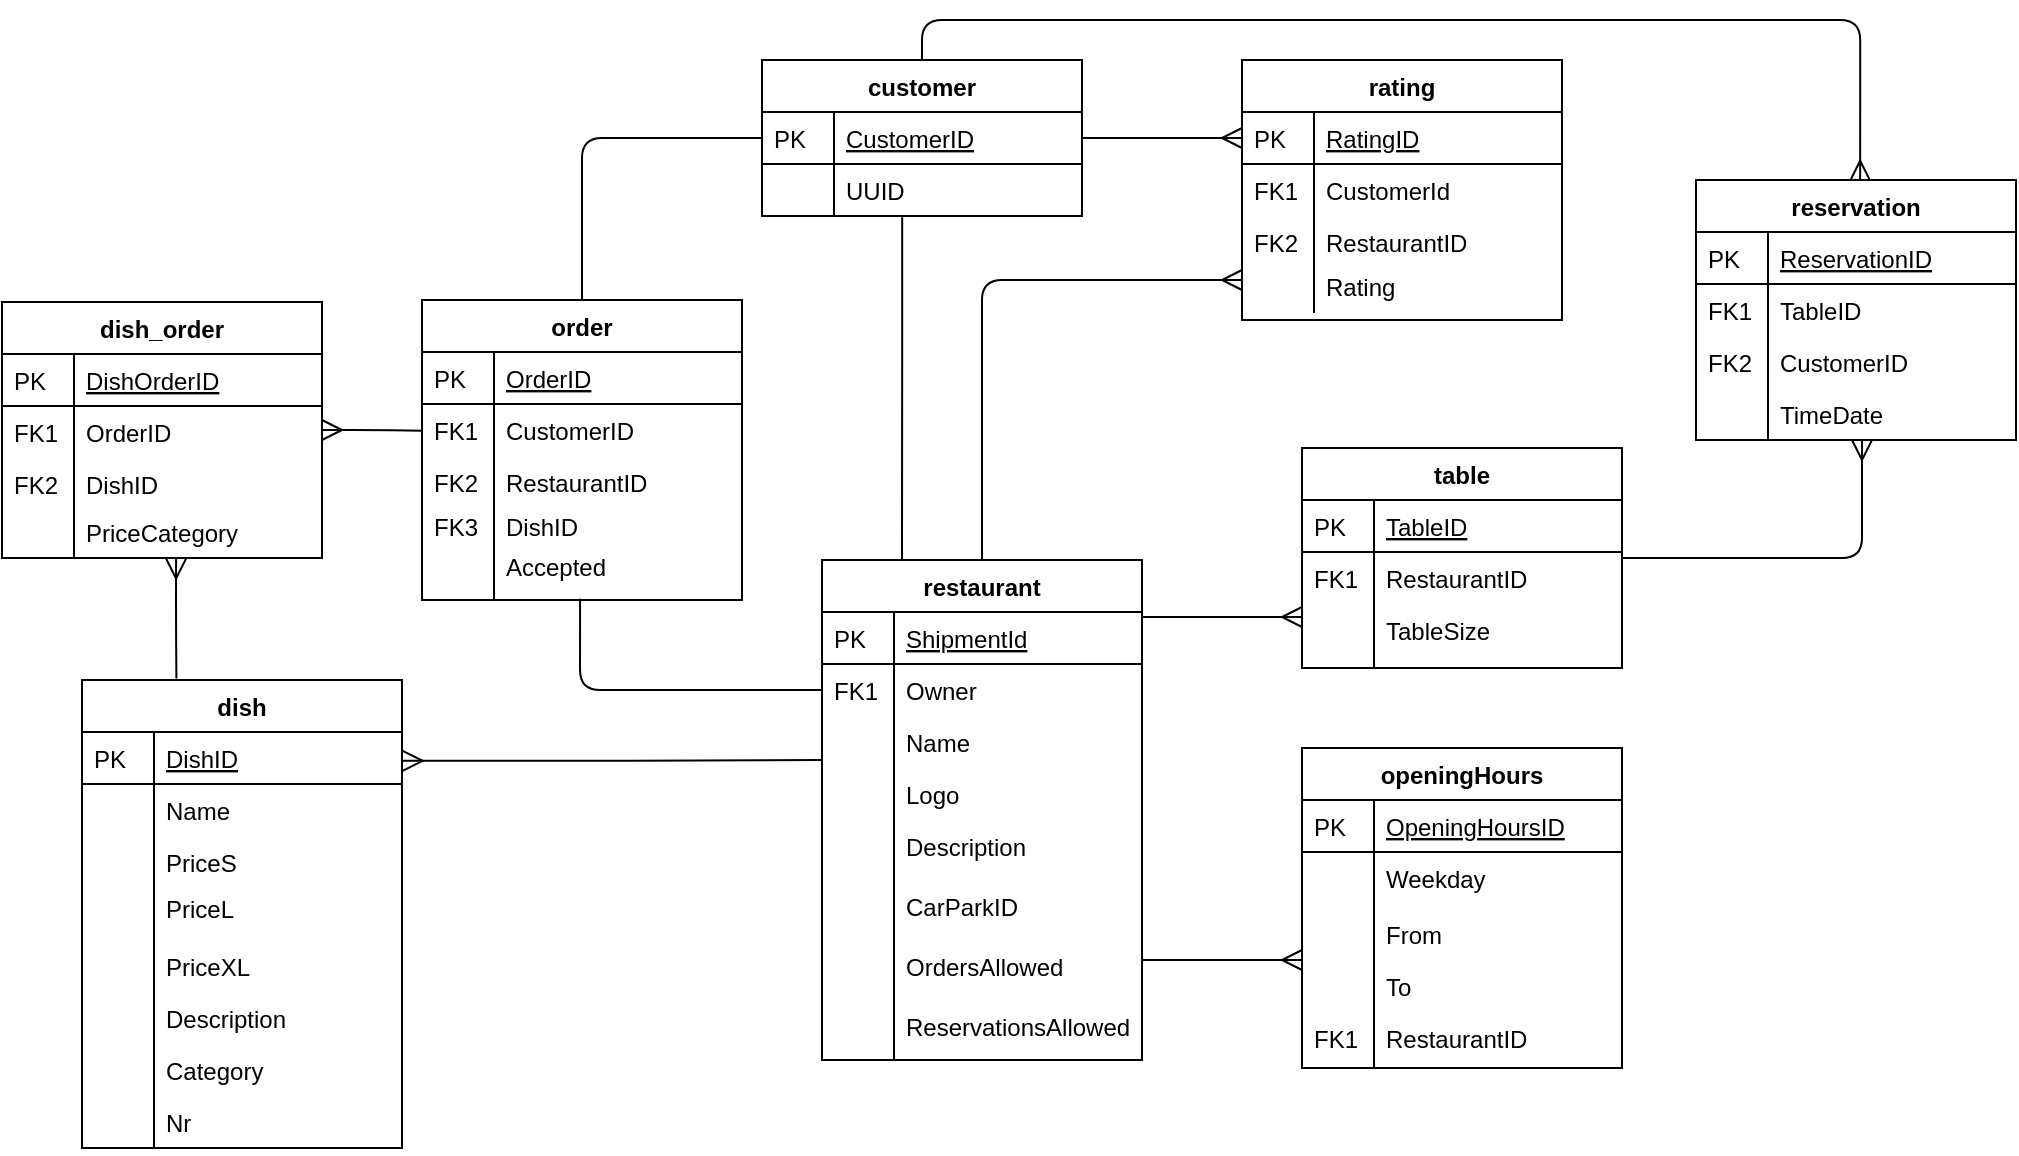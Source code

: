 <mxfile version="13.0.9" type="device"><diagram id="C5RBs43oDa-KdzZeNtuy" name="Page-1"><mxGraphModel dx="2249" dy="1972" grid="1" gridSize="10" guides="1" tooltips="1" connect="1" arrows="1" fold="1" page="1" pageScale="1" pageWidth="827" pageHeight="1169" math="0" shadow="0"><root><mxCell id="WIyWlLk6GJQsqaUBKTNV-0"/><mxCell id="WIyWlLk6GJQsqaUBKTNV-1" parent="WIyWlLk6GJQsqaUBKTNV-0"/><mxCell id="zkfFHV4jXpPFQw0GAbJ--63" value="" style="edgeStyle=orthogonalEdgeStyle;endArrow=ERmany;startArrow=none;shadow=0;strokeWidth=1;endSize=8;startSize=8;startFill=0;endFill=0;" parent="WIyWlLk6GJQsqaUBKTNV-1" source="zkfFHV4jXpPFQw0GAbJ--52" target="zkfFHV4jXpPFQw0GAbJ--57" edge="1"><mxGeometry width="100" height="100" relative="1" as="geometry"><mxPoint x="510" y="290" as="sourcePoint"/><mxPoint x="610" y="190" as="targetPoint"/></mxGeometry></mxCell><mxCell id="zkfFHV4jXpPFQw0GAbJ--71" value="" style="edgeStyle=orthogonalEdgeStyle;endArrow=none;startArrow=ERmany;shadow=0;strokeWidth=1;endSize=8;startSize=8;startFill=0;endFill=0;" parent="WIyWlLk6GJQsqaUBKTNV-1" source="zkfFHV4jXpPFQw0GAbJ--56" target="zkfFHV4jXpPFQw0GAbJ--64" edge="1"><mxGeometry width="100" height="100" relative="1" as="geometry"><mxPoint x="610" y="82" as="sourcePoint"/><mxPoint x="530" y="69" as="targetPoint"/><Array as="points"><mxPoint x="470" y="130"/></Array></mxGeometry></mxCell><mxCell id="rtv5vig9DJVO6SJ9WDM--0" value="Rating" style="shape=partialRectangle;top=0;left=0;right=0;bottom=0;align=left;verticalAlign=top;fillColor=none;spacingLeft=40;spacingRight=4;overflow=hidden;rotatable=0;points=[[0,0.5],[1,0.5]];portConstraint=eastwest;dropTarget=0;rounded=0;shadow=0;strokeWidth=1;" vertex="1" parent="WIyWlLk6GJQsqaUBKTNV-1"><mxGeometry x="600" y="120" width="160" height="26" as="geometry"/></mxCell><mxCell id="rtv5vig9DJVO6SJ9WDM--1" value="" style="shape=partialRectangle;top=0;left=0;bottom=0;fillColor=none;align=left;verticalAlign=top;spacingLeft=4;spacingRight=4;overflow=hidden;rotatable=0;points=[];portConstraint=eastwest;part=1;" vertex="1" connectable="0" parent="rtv5vig9DJVO6SJ9WDM--0"><mxGeometry width="36" height="26" as="geometry"/></mxCell><mxCell id="rtv5vig9DJVO6SJ9WDM--4" value="" style="edgeStyle=orthogonalEdgeStyle;endArrow=none;startArrow=none;shadow=0;strokeWidth=1;endSize=8;startSize=8;startFill=0;endFill=0;entryX=0.25;entryY=0;entryDx=0;entryDy=0;exitX=0.438;exitY=1.022;exitDx=0;exitDy=0;exitPerimeter=0;" edge="1" parent="WIyWlLk6GJQsqaUBKTNV-1" source="zkfFHV4jXpPFQw0GAbJ--54" target="zkfFHV4jXpPFQw0GAbJ--64"><mxGeometry width="100" height="100" relative="1" as="geometry"><mxPoint x="440" y="100" as="sourcePoint"/><mxPoint x="530" y="200" as="targetPoint"/><Array as="points"><mxPoint x="430" y="150"/></Array></mxGeometry></mxCell><mxCell id="rtv5vig9DJVO6SJ9WDM--12" value="From" style="shape=partialRectangle;top=0;left=0;right=0;bottom=1;align=left;verticalAlign=top;fillColor=none;spacingLeft=40;spacingRight=4;overflow=hidden;rotatable=0;points=[[0,0.5],[1,0.5]];portConstraint=eastwest;dropTarget=0;rounded=0;shadow=0;strokeWidth=1;fontStyle=0;strokeColor=none;" vertex="1" parent="WIyWlLk6GJQsqaUBKTNV-1"><mxGeometry x="630" y="444" width="160" height="26" as="geometry"/></mxCell><mxCell id="rtv5vig9DJVO6SJ9WDM--13" value="" style="shape=partialRectangle;top=0;left=0;bottom=0;fillColor=none;align=left;verticalAlign=top;spacingLeft=4;spacingRight=4;overflow=hidden;rotatable=0;points=[];portConstraint=eastwest;part=1;" vertex="1" connectable="0" parent="rtv5vig9DJVO6SJ9WDM--12"><mxGeometry width="36" height="26" as="geometry"/></mxCell><mxCell id="rtv5vig9DJVO6SJ9WDM--14" value="To" style="shape=partialRectangle;top=0;left=0;right=0;bottom=1;align=left;verticalAlign=top;fillColor=none;spacingLeft=40;spacingRight=4;overflow=hidden;rotatable=0;points=[[0,0.5],[1,0.5]];portConstraint=eastwest;dropTarget=0;rounded=0;shadow=0;strokeWidth=1;fontStyle=0;strokeColor=none;" vertex="1" parent="WIyWlLk6GJQsqaUBKTNV-1"><mxGeometry x="630" y="470" width="160" height="26" as="geometry"/></mxCell><mxCell id="rtv5vig9DJVO6SJ9WDM--15" value="" style="shape=partialRectangle;top=0;left=0;bottom=0;fillColor=none;align=left;verticalAlign=top;spacingLeft=4;spacingRight=4;overflow=hidden;rotatable=0;points=[];portConstraint=eastwest;part=1;" vertex="1" connectable="0" parent="rtv5vig9DJVO6SJ9WDM--14"><mxGeometry width="36" height="26" as="geometry"/></mxCell><mxCell id="rtv5vig9DJVO6SJ9WDM--16" value="" style="edgeStyle=orthogonalEdgeStyle;endArrow=none;startArrow=ERmany;shadow=0;strokeWidth=1;endSize=8;startSize=8;startFill=0;endFill=0;" edge="1" parent="WIyWlLk6GJQsqaUBKTNV-1"><mxGeometry width="100" height="100" relative="1" as="geometry"><mxPoint x="630" y="470" as="sourcePoint"/><mxPoint x="550" y="470" as="targetPoint"/><Array as="points"><mxPoint x="560" y="470"/><mxPoint x="560" y="470"/></Array></mxGeometry></mxCell><mxCell id="zkfFHV4jXpPFQw0GAbJ--51" value="customer" style="swimlane;fontStyle=1;childLayout=stackLayout;horizontal=1;startSize=26;horizontalStack=0;resizeParent=1;resizeLast=0;collapsible=1;marginBottom=0;rounded=0;shadow=0;strokeWidth=1;" parent="WIyWlLk6GJQsqaUBKTNV-1" vertex="1"><mxGeometry x="360" y="20" width="160" height="78" as="geometry"><mxRectangle x="20" y="80" width="160" height="26" as="alternateBounds"/></mxGeometry></mxCell><mxCell id="zkfFHV4jXpPFQw0GAbJ--52" value="CustomerID" style="shape=partialRectangle;top=0;left=0;right=0;bottom=1;align=left;verticalAlign=top;fillColor=none;spacingLeft=40;spacingRight=4;overflow=hidden;rotatable=0;points=[[0,0.5],[1,0.5]];portConstraint=eastwest;dropTarget=0;rounded=0;shadow=0;strokeWidth=1;fontStyle=4" parent="zkfFHV4jXpPFQw0GAbJ--51" vertex="1"><mxGeometry y="26" width="160" height="26" as="geometry"/></mxCell><mxCell id="zkfFHV4jXpPFQw0GAbJ--53" value="PK" style="shape=partialRectangle;top=0;left=0;bottom=0;fillColor=none;align=left;verticalAlign=top;spacingLeft=4;spacingRight=4;overflow=hidden;rotatable=0;points=[];portConstraint=eastwest;part=1;" parent="zkfFHV4jXpPFQw0GAbJ--52" vertex="1" connectable="0"><mxGeometry width="36" height="26" as="geometry"/></mxCell><mxCell id="zkfFHV4jXpPFQw0GAbJ--54" value="UUID" style="shape=partialRectangle;top=0;left=0;right=0;bottom=0;align=left;verticalAlign=top;fillColor=none;spacingLeft=40;spacingRight=4;overflow=hidden;rotatable=0;points=[[0,0.5],[1,0.5]];portConstraint=eastwest;dropTarget=0;rounded=0;shadow=0;strokeWidth=1;" parent="zkfFHV4jXpPFQw0GAbJ--51" vertex="1"><mxGeometry y="52" width="160" height="26" as="geometry"/></mxCell><mxCell id="zkfFHV4jXpPFQw0GAbJ--55" value="" style="shape=partialRectangle;top=0;left=0;bottom=0;fillColor=none;align=left;verticalAlign=top;spacingLeft=4;spacingRight=4;overflow=hidden;rotatable=0;points=[];portConstraint=eastwest;part=1;" parent="zkfFHV4jXpPFQw0GAbJ--54" vertex="1" connectable="0"><mxGeometry width="36" height="26" as="geometry"/></mxCell><mxCell id="zkfFHV4jXpPFQw0GAbJ--56" value="rating" style="swimlane;fontStyle=1;childLayout=stackLayout;horizontal=1;startSize=26;horizontalStack=0;resizeParent=1;resizeLast=0;collapsible=1;marginBottom=0;rounded=0;shadow=0;strokeWidth=1;" parent="WIyWlLk6GJQsqaUBKTNV-1" vertex="1"><mxGeometry x="600" y="20" width="160" height="130" as="geometry"><mxRectangle x="260" y="80" width="160" height="26" as="alternateBounds"/></mxGeometry></mxCell><mxCell id="zkfFHV4jXpPFQw0GAbJ--57" value="RatingID" style="shape=partialRectangle;top=0;left=0;right=0;bottom=1;align=left;verticalAlign=top;fillColor=none;spacingLeft=40;spacingRight=4;overflow=hidden;rotatable=0;points=[[0,0.5],[1,0.5]];portConstraint=eastwest;dropTarget=0;rounded=0;shadow=0;strokeWidth=1;fontStyle=4" parent="zkfFHV4jXpPFQw0GAbJ--56" vertex="1"><mxGeometry y="26" width="160" height="26" as="geometry"/></mxCell><mxCell id="zkfFHV4jXpPFQw0GAbJ--58" value="PK" style="shape=partialRectangle;top=0;left=0;bottom=0;fillColor=none;align=left;verticalAlign=top;spacingLeft=4;spacingRight=4;overflow=hidden;rotatable=0;points=[];portConstraint=eastwest;part=1;" parent="zkfFHV4jXpPFQw0GAbJ--57" vertex="1" connectable="0"><mxGeometry width="36" height="26" as="geometry"/></mxCell><mxCell id="zkfFHV4jXpPFQw0GAbJ--59" value="CustomerId" style="shape=partialRectangle;top=0;left=0;right=0;bottom=0;align=left;verticalAlign=top;fillColor=none;spacingLeft=40;spacingRight=4;overflow=hidden;rotatable=0;points=[[0,0.5],[1,0.5]];portConstraint=eastwest;dropTarget=0;rounded=0;shadow=0;strokeWidth=1;" parent="zkfFHV4jXpPFQw0GAbJ--56" vertex="1"><mxGeometry y="52" width="160" height="26" as="geometry"/></mxCell><mxCell id="zkfFHV4jXpPFQw0GAbJ--60" value="FK1" style="shape=partialRectangle;top=0;left=0;bottom=0;fillColor=none;align=left;verticalAlign=top;spacingLeft=4;spacingRight=4;overflow=hidden;rotatable=0;points=[];portConstraint=eastwest;part=1;" parent="zkfFHV4jXpPFQw0GAbJ--59" vertex="1" connectable="0"><mxGeometry width="36" height="26" as="geometry"/></mxCell><mxCell id="zkfFHV4jXpPFQw0GAbJ--61" value="RestaurantID" style="shape=partialRectangle;top=0;left=0;right=0;bottom=0;align=left;verticalAlign=top;fillColor=none;spacingLeft=40;spacingRight=4;overflow=hidden;rotatable=0;points=[[0,0.5],[1,0.5]];portConstraint=eastwest;dropTarget=0;rounded=0;shadow=0;strokeWidth=1;" parent="zkfFHV4jXpPFQw0GAbJ--56" vertex="1"><mxGeometry y="78" width="160" height="26" as="geometry"/></mxCell><mxCell id="zkfFHV4jXpPFQw0GAbJ--62" value="FK2" style="shape=partialRectangle;top=0;left=0;bottom=0;fillColor=none;align=left;verticalAlign=top;spacingLeft=4;spacingRight=4;overflow=hidden;rotatable=0;points=[];portConstraint=eastwest;part=1;" parent="zkfFHV4jXpPFQw0GAbJ--61" vertex="1" connectable="0"><mxGeometry width="36" height="26" as="geometry"/></mxCell><mxCell id="zkfFHV4jXpPFQw0GAbJ--64" value="restaurant" style="swimlane;fontStyle=1;childLayout=stackLayout;horizontal=1;startSize=26;horizontalStack=0;resizeParent=1;resizeLast=0;collapsible=1;marginBottom=0;rounded=0;shadow=0;strokeWidth=1;" parent="WIyWlLk6GJQsqaUBKTNV-1" vertex="1"><mxGeometry x="390" y="270" width="160" height="250" as="geometry"><mxRectangle x="260" y="270" width="160" height="26" as="alternateBounds"/></mxGeometry></mxCell><mxCell id="zkfFHV4jXpPFQw0GAbJ--65" value="ShipmentId" style="shape=partialRectangle;top=0;left=0;right=0;bottom=1;align=left;verticalAlign=top;fillColor=none;spacingLeft=40;spacingRight=4;overflow=hidden;rotatable=0;points=[[0,0.5],[1,0.5]];portConstraint=eastwest;dropTarget=0;rounded=0;shadow=0;strokeWidth=1;fontStyle=4" parent="zkfFHV4jXpPFQw0GAbJ--64" vertex="1"><mxGeometry y="26" width="160" height="26" as="geometry"/></mxCell><mxCell id="zkfFHV4jXpPFQw0GAbJ--66" value="PK" style="shape=partialRectangle;top=0;left=0;bottom=0;fillColor=none;align=left;verticalAlign=top;spacingLeft=4;spacingRight=4;overflow=hidden;rotatable=0;points=[];portConstraint=eastwest;part=1;" parent="zkfFHV4jXpPFQw0GAbJ--65" vertex="1" connectable="0"><mxGeometry width="36" height="26" as="geometry"/></mxCell><mxCell id="rtv5vig9DJVO6SJ9WDM--2" value="Owner" style="shape=partialRectangle;top=0;left=0;right=0;bottom=0;align=left;verticalAlign=top;fillColor=none;spacingLeft=40;spacingRight=4;overflow=hidden;rotatable=0;points=[[0,0.5],[1,0.5]];portConstraint=eastwest;dropTarget=0;rounded=0;shadow=0;strokeWidth=1;" vertex="1" parent="zkfFHV4jXpPFQw0GAbJ--64"><mxGeometry y="52" width="160" height="26" as="geometry"/></mxCell><mxCell id="rtv5vig9DJVO6SJ9WDM--3" value="FK1" style="shape=partialRectangle;top=0;left=0;bottom=0;fillColor=none;align=left;verticalAlign=top;spacingLeft=4;spacingRight=4;overflow=hidden;rotatable=0;points=[];portConstraint=eastwest;part=1;" vertex="1" connectable="0" parent="rtv5vig9DJVO6SJ9WDM--2"><mxGeometry width="36" height="26" as="geometry"/></mxCell><mxCell id="zkfFHV4jXpPFQw0GAbJ--67" value="Name" style="shape=partialRectangle;top=0;left=0;right=0;bottom=0;align=left;verticalAlign=top;fillColor=none;spacingLeft=40;spacingRight=4;overflow=hidden;rotatable=0;points=[[0,0.5],[1,0.5]];portConstraint=eastwest;dropTarget=0;rounded=0;shadow=0;strokeWidth=1;" parent="zkfFHV4jXpPFQw0GAbJ--64" vertex="1"><mxGeometry y="78" width="160" height="26" as="geometry"/></mxCell><mxCell id="zkfFHV4jXpPFQw0GAbJ--68" value="" style="shape=partialRectangle;top=0;left=0;bottom=0;fillColor=none;align=left;verticalAlign=top;spacingLeft=4;spacingRight=4;overflow=hidden;rotatable=0;points=[];portConstraint=eastwest;part=1;" parent="zkfFHV4jXpPFQw0GAbJ--67" vertex="1" connectable="0"><mxGeometry width="36" height="26" as="geometry"/></mxCell><mxCell id="rtv5vig9DJVO6SJ9WDM--5" value="Logo" style="shape=partialRectangle;top=0;left=0;right=0;bottom=0;align=left;verticalAlign=top;fillColor=none;spacingLeft=40;spacingRight=4;overflow=hidden;rotatable=0;points=[[0,0.5],[1,0.5]];portConstraint=eastwest;dropTarget=0;rounded=0;shadow=0;strokeWidth=1;" vertex="1" parent="zkfFHV4jXpPFQw0GAbJ--64"><mxGeometry y="104" width="160" height="26" as="geometry"/></mxCell><mxCell id="rtv5vig9DJVO6SJ9WDM--6" value="" style="shape=partialRectangle;top=0;left=0;bottom=0;fillColor=none;align=left;verticalAlign=top;spacingLeft=4;spacingRight=4;overflow=hidden;rotatable=0;points=[];portConstraint=eastwest;part=1;" vertex="1" connectable="0" parent="rtv5vig9DJVO6SJ9WDM--5"><mxGeometry width="36" height="26" as="geometry"/></mxCell><mxCell id="zkfFHV4jXpPFQw0GAbJ--69" value="Description" style="shape=partialRectangle;top=0;left=0;right=0;bottom=0;align=left;verticalAlign=top;fillColor=none;spacingLeft=40;spacingRight=4;overflow=hidden;rotatable=0;points=[[0,0.5],[1,0.5]];portConstraint=eastwest;dropTarget=0;rounded=0;shadow=0;strokeWidth=1;" parent="zkfFHV4jXpPFQw0GAbJ--64" vertex="1"><mxGeometry y="130" width="160" height="30" as="geometry"/></mxCell><mxCell id="zkfFHV4jXpPFQw0GAbJ--70" value="" style="shape=partialRectangle;top=0;left=0;bottom=0;fillColor=none;align=left;verticalAlign=top;spacingLeft=4;spacingRight=4;overflow=hidden;rotatable=0;points=[];portConstraint=eastwest;part=1;" parent="zkfFHV4jXpPFQw0GAbJ--69" vertex="1" connectable="0"><mxGeometry width="36" height="30" as="geometry"/></mxCell><mxCell id="rtv5vig9DJVO6SJ9WDM--22" value="RestaurantID" style="shape=partialRectangle;top=0;left=0;right=0;bottom=0;align=left;verticalAlign=top;fillColor=none;spacingLeft=40;spacingRight=4;overflow=hidden;rotatable=0;points=[[0,0.5],[1,0.5]];portConstraint=eastwest;dropTarget=0;rounded=0;shadow=0;strokeWidth=1;" vertex="1" parent="WIyWlLk6GJQsqaUBKTNV-1"><mxGeometry x="190" y="218" width="160" height="26" as="geometry"/></mxCell><mxCell id="rtv5vig9DJVO6SJ9WDM--23" value="FK2" style="shape=partialRectangle;top=0;left=0;bottom=0;fillColor=none;align=left;verticalAlign=top;spacingLeft=4;spacingRight=4;overflow=hidden;rotatable=0;points=[];portConstraint=eastwest;part=1;" vertex="1" connectable="0" parent="rtv5vig9DJVO6SJ9WDM--22"><mxGeometry width="36" height="26" as="geometry"/></mxCell><mxCell id="rtv5vig9DJVO6SJ9WDM--26" value="RestaurantID" style="shape=partialRectangle;top=0;left=0;right=0;bottom=0;align=left;verticalAlign=top;fillColor=none;spacingLeft=40;spacingRight=4;overflow=hidden;rotatable=0;points=[[0,0.5],[1,0.5]];portConstraint=eastwest;dropTarget=0;rounded=0;shadow=0;strokeWidth=1;" vertex="1" parent="WIyWlLk6GJQsqaUBKTNV-1"><mxGeometry x="630" y="496" width="160" height="28" as="geometry"/></mxCell><mxCell id="rtv5vig9DJVO6SJ9WDM--27" value="FK1" style="shape=partialRectangle;top=0;left=0;bottom=0;fillColor=none;align=left;verticalAlign=top;spacingLeft=4;spacingRight=4;overflow=hidden;rotatable=0;points=[];portConstraint=eastwest;part=1;" vertex="1" connectable="0" parent="rtv5vig9DJVO6SJ9WDM--26"><mxGeometry width="36" height="28.0" as="geometry"/></mxCell><mxCell id="rtv5vig9DJVO6SJ9WDM--17" value="order" style="swimlane;fontStyle=1;childLayout=stackLayout;horizontal=1;startSize=26;horizontalStack=0;resizeParent=1;resizeLast=0;collapsible=1;marginBottom=0;rounded=0;shadow=0;strokeWidth=1;" vertex="1" parent="WIyWlLk6GJQsqaUBKTNV-1"><mxGeometry x="190" y="140" width="160" height="150" as="geometry"><mxRectangle x="20" y="80" width="160" height="26" as="alternateBounds"/></mxGeometry></mxCell><mxCell id="rtv5vig9DJVO6SJ9WDM--18" value="OrderID" style="shape=partialRectangle;top=0;left=0;right=0;bottom=1;align=left;verticalAlign=top;fillColor=none;spacingLeft=40;spacingRight=4;overflow=hidden;rotatable=0;points=[[0,0.5],[1,0.5]];portConstraint=eastwest;dropTarget=0;rounded=0;shadow=0;strokeWidth=1;fontStyle=4" vertex="1" parent="rtv5vig9DJVO6SJ9WDM--17"><mxGeometry y="26" width="160" height="26" as="geometry"/></mxCell><mxCell id="rtv5vig9DJVO6SJ9WDM--19" value="PK" style="shape=partialRectangle;top=0;left=0;bottom=0;fillColor=none;align=left;verticalAlign=top;spacingLeft=4;spacingRight=4;overflow=hidden;rotatable=0;points=[];portConstraint=eastwest;part=1;" vertex="1" connectable="0" parent="rtv5vig9DJVO6SJ9WDM--18"><mxGeometry width="36" height="26" as="geometry"/></mxCell><mxCell id="rtv5vig9DJVO6SJ9WDM--20" value="CustomerID" style="shape=partialRectangle;top=0;left=0;right=0;bottom=0;align=left;verticalAlign=top;fillColor=none;spacingLeft=40;spacingRight=4;overflow=hidden;rotatable=0;points=[[0,0.5],[1,0.5]];portConstraint=eastwest;dropTarget=0;rounded=0;shadow=0;strokeWidth=1;" vertex="1" parent="rtv5vig9DJVO6SJ9WDM--17"><mxGeometry y="52" width="160" height="48" as="geometry"/></mxCell><mxCell id="rtv5vig9DJVO6SJ9WDM--21" value="FK1" style="shape=partialRectangle;top=0;left=0;bottom=0;fillColor=none;align=left;verticalAlign=top;spacingLeft=4;spacingRight=4;overflow=hidden;rotatable=0;points=[];portConstraint=eastwest;part=1;" vertex="1" connectable="0" parent="rtv5vig9DJVO6SJ9WDM--20"><mxGeometry width="36" height="48" as="geometry"/></mxCell><mxCell id="rtv5vig9DJVO6SJ9WDM--34" value="DishID" style="shape=partialRectangle;top=0;left=0;right=0;bottom=0;align=left;verticalAlign=top;fillColor=none;spacingLeft=40;spacingRight=4;overflow=hidden;rotatable=0;points=[[0,0.5],[1,0.5]];portConstraint=eastwest;dropTarget=0;rounded=0;shadow=0;strokeWidth=1;" vertex="1" parent="rtv5vig9DJVO6SJ9WDM--17"><mxGeometry y="100" width="160" height="30" as="geometry"/></mxCell><mxCell id="rtv5vig9DJVO6SJ9WDM--35" value="FK3" style="shape=partialRectangle;top=0;left=0;bottom=0;fillColor=none;align=left;verticalAlign=top;spacingLeft=4;spacingRight=4;overflow=hidden;rotatable=0;points=[];portConstraint=eastwest;part=1;" vertex="1" connectable="0" parent="rtv5vig9DJVO6SJ9WDM--34"><mxGeometry width="36" height="30" as="geometry"/></mxCell><mxCell id="rtv5vig9DJVO6SJ9WDM--36" value="" style="edgeStyle=orthogonalEdgeStyle;endArrow=none;startArrow=ERmany;shadow=0;strokeWidth=1;endSize=8;startSize=8;startFill=0;endFill=0;entryX=0;entryY=0.278;entryDx=0;entryDy=0;exitX=1;exitY=0.5;exitDx=0;exitDy=0;entryPerimeter=0;" edge="1" parent="WIyWlLk6GJQsqaUBKTNV-1" source="rtv5vig9DJVO6SJ9WDM--51" target="rtv5vig9DJVO6SJ9WDM--20"><mxGeometry width="100" height="100" relative="1" as="geometry"><mxPoint x="150.08" y="178.572" as="sourcePoint"/><mxPoint x="150" y="350" as="targetPoint"/><Array as="points"/></mxGeometry></mxCell><mxCell id="rtv5vig9DJVO6SJ9WDM--37" value="" style="edgeStyle=orthogonalEdgeStyle;endArrow=none;startArrow=none;shadow=0;strokeWidth=1;endSize=8;startSize=8;startFill=0;endFill=0;entryX=0.5;entryY=0;entryDx=0;entryDy=0;exitX=0;exitY=0.5;exitDx=0;exitDy=0;" edge="1" parent="WIyWlLk6GJQsqaUBKTNV-1" source="zkfFHV4jXpPFQw0GAbJ--52" target="rtv5vig9DJVO6SJ9WDM--17"><mxGeometry width="100" height="100" relative="1" as="geometry"><mxPoint x="269.74" y="60.002" as="sourcePoint"/><mxPoint x="269.66" y="231.43" as="targetPoint"/><Array as="points"><mxPoint x="270" y="59"/></Array></mxGeometry></mxCell><mxCell id="rtv5vig9DJVO6SJ9WDM--38" value="" style="edgeStyle=orthogonalEdgeStyle;endArrow=none;startArrow=none;shadow=0;strokeWidth=1;endSize=8;startSize=8;startFill=0;endFill=0;exitX=0;exitY=0.5;exitDx=0;exitDy=0;entryX=0.494;entryY=0.979;entryDx=0;entryDy=0;entryPerimeter=0;" edge="1" parent="WIyWlLk6GJQsqaUBKTNV-1" source="rtv5vig9DJVO6SJ9WDM--2" target="rtv5vig9DJVO6SJ9WDM--63"><mxGeometry width="100" height="100" relative="1" as="geometry"><mxPoint x="360" y="295" as="sourcePoint"/><mxPoint x="269" y="310" as="targetPoint"/><Array as="points"><mxPoint x="269" y="335"/></Array></mxGeometry></mxCell><mxCell id="rtv5vig9DJVO6SJ9WDM--39" value="PriceS" style="shape=partialRectangle;top=0;left=0;right=0;bottom=0;align=left;verticalAlign=top;fillColor=none;spacingLeft=40;spacingRight=4;overflow=hidden;rotatable=0;points=[[0,0.5],[1,0.5]];portConstraint=eastwest;dropTarget=0;rounded=0;shadow=0;strokeWidth=1;" vertex="1" parent="WIyWlLk6GJQsqaUBKTNV-1"><mxGeometry x="20" y="408" width="160" height="26" as="geometry"/></mxCell><mxCell id="rtv5vig9DJVO6SJ9WDM--40" value="" style="shape=partialRectangle;top=0;left=0;bottom=0;fillColor=none;align=left;verticalAlign=top;spacingLeft=4;spacingRight=4;overflow=hidden;rotatable=0;points=[];portConstraint=eastwest;part=1;" vertex="1" connectable="0" parent="rtv5vig9DJVO6SJ9WDM--39"><mxGeometry width="36" height="26" as="geometry"/></mxCell><mxCell id="rtv5vig9DJVO6SJ9WDM--41" value="PriceL" style="shape=partialRectangle;top=0;left=0;right=0;bottom=0;align=left;verticalAlign=top;fillColor=none;spacingLeft=40;spacingRight=4;overflow=hidden;rotatable=0;points=[[0,0.5],[1,0.5]];portConstraint=eastwest;dropTarget=0;rounded=0;shadow=0;strokeWidth=1;" vertex="1" parent="WIyWlLk6GJQsqaUBKTNV-1"><mxGeometry x="20" y="431" width="160" height="26" as="geometry"/></mxCell><mxCell id="rtv5vig9DJVO6SJ9WDM--42" value="" style="shape=partialRectangle;top=0;left=0;bottom=0;fillColor=none;align=left;verticalAlign=top;spacingLeft=4;spacingRight=4;overflow=hidden;rotatable=0;points=[];portConstraint=eastwest;part=1;" vertex="1" connectable="0" parent="rtv5vig9DJVO6SJ9WDM--41"><mxGeometry width="36" height="26" as="geometry"/></mxCell><mxCell id="rtv5vig9DJVO6SJ9WDM--43" value="PriceXL" style="shape=partialRectangle;top=0;left=0;right=0;bottom=0;align=left;verticalAlign=top;fillColor=none;spacingLeft=40;spacingRight=4;overflow=hidden;rotatable=0;points=[[0,0.5],[1,0.5]];portConstraint=eastwest;dropTarget=0;rounded=0;shadow=0;strokeWidth=1;" vertex="1" parent="WIyWlLk6GJQsqaUBKTNV-1"><mxGeometry x="20" y="460" width="160" height="26" as="geometry"/></mxCell><mxCell id="rtv5vig9DJVO6SJ9WDM--44" value="" style="shape=partialRectangle;top=0;left=0;bottom=0;fillColor=none;align=left;verticalAlign=top;spacingLeft=4;spacingRight=4;overflow=hidden;rotatable=0;points=[];portConstraint=eastwest;part=1;" vertex="1" connectable="0" parent="rtv5vig9DJVO6SJ9WDM--43"><mxGeometry width="36" height="26" as="geometry"/></mxCell><mxCell id="rtv5vig9DJVO6SJ9WDM--45" value="Description" style="shape=partialRectangle;top=0;left=0;right=0;bottom=0;align=left;verticalAlign=top;fillColor=none;spacingLeft=40;spacingRight=4;overflow=hidden;rotatable=0;points=[[0,0.5],[1,0.5]];portConstraint=eastwest;dropTarget=0;rounded=0;shadow=0;strokeWidth=1;" vertex="1" parent="WIyWlLk6GJQsqaUBKTNV-1"><mxGeometry x="20" y="486" width="160" height="26" as="geometry"/></mxCell><mxCell id="rtv5vig9DJVO6SJ9WDM--46" value="" style="shape=partialRectangle;top=0;left=0;bottom=0;fillColor=none;align=left;verticalAlign=top;spacingLeft=4;spacingRight=4;overflow=hidden;rotatable=0;points=[];portConstraint=eastwest;part=1;" vertex="1" connectable="0" parent="rtv5vig9DJVO6SJ9WDM--45"><mxGeometry width="36" height="26" as="geometry"/></mxCell><mxCell id="rtv5vig9DJVO6SJ9WDM--47" value="Category" style="shape=partialRectangle;top=0;left=0;right=0;bottom=0;align=left;verticalAlign=top;fillColor=none;spacingLeft=40;spacingRight=4;overflow=hidden;rotatable=0;points=[[0,0.5],[1,0.5]];portConstraint=eastwest;dropTarget=0;rounded=0;shadow=0;strokeWidth=1;" vertex="1" parent="WIyWlLk6GJQsqaUBKTNV-1"><mxGeometry x="20" y="512" width="160" height="26" as="geometry"/></mxCell><mxCell id="rtv5vig9DJVO6SJ9WDM--48" value="" style="shape=partialRectangle;top=0;left=0;bottom=0;fillColor=none;align=left;verticalAlign=top;spacingLeft=4;spacingRight=4;overflow=hidden;rotatable=0;points=[];portConstraint=eastwest;part=1;" vertex="1" connectable="0" parent="rtv5vig9DJVO6SJ9WDM--47"><mxGeometry width="36" height="26" as="geometry"/></mxCell><mxCell id="rtv5vig9DJVO6SJ9WDM--49" value="Nr" style="shape=partialRectangle;top=0;left=0;right=0;bottom=0;align=left;verticalAlign=top;fillColor=none;spacingLeft=40;spacingRight=4;overflow=hidden;rotatable=0;points=[[0,0.5],[1,0.5]];portConstraint=eastwest;dropTarget=0;rounded=0;shadow=0;strokeWidth=1;" vertex="1" parent="WIyWlLk6GJQsqaUBKTNV-1"><mxGeometry x="20" y="538" width="160" height="26" as="geometry"/></mxCell><mxCell id="rtv5vig9DJVO6SJ9WDM--50" value="" style="shape=partialRectangle;top=0;left=0;bottom=0;fillColor=none;align=left;verticalAlign=top;spacingLeft=4;spacingRight=4;overflow=hidden;rotatable=0;points=[];portConstraint=eastwest;part=1;" vertex="1" connectable="0" parent="rtv5vig9DJVO6SJ9WDM--49"><mxGeometry width="36" height="26" as="geometry"/></mxCell><mxCell id="rtv5vig9DJVO6SJ9WDM--56" value="DishID" style="shape=partialRectangle;top=0;left=0;right=0;bottom=0;align=left;verticalAlign=top;fillColor=none;spacingLeft=40;spacingRight=4;overflow=hidden;rotatable=0;points=[[0,0.5],[1,0.5]];portConstraint=eastwest;dropTarget=0;rounded=0;shadow=0;strokeWidth=1;" vertex="1" parent="WIyWlLk6GJQsqaUBKTNV-1"><mxGeometry x="-20" y="219" width="160" height="26" as="geometry"/></mxCell><mxCell id="rtv5vig9DJVO6SJ9WDM--57" value="FK2" style="shape=partialRectangle;top=0;left=0;bottom=0;fillColor=none;align=left;verticalAlign=top;spacingLeft=4;spacingRight=4;overflow=hidden;rotatable=0;points=[];portConstraint=eastwest;part=1;" vertex="1" connectable="0" parent="rtv5vig9DJVO6SJ9WDM--56"><mxGeometry width="36" height="26" as="geometry"/></mxCell><mxCell id="rtv5vig9DJVO6SJ9WDM--58" value="PriceCategory" style="shape=partialRectangle;top=0;left=0;right=0;bottom=0;align=left;verticalAlign=top;fillColor=none;spacingLeft=40;spacingRight=4;overflow=hidden;rotatable=0;points=[[0,0.5],[1,0.5]];portConstraint=eastwest;dropTarget=0;rounded=0;shadow=0;strokeWidth=1;" vertex="1" parent="WIyWlLk6GJQsqaUBKTNV-1"><mxGeometry x="-20" y="243" width="160" height="26" as="geometry"/></mxCell><mxCell id="rtv5vig9DJVO6SJ9WDM--59" value="" style="shape=partialRectangle;top=0;left=0;bottom=0;fillColor=none;align=left;verticalAlign=top;spacingLeft=4;spacingRight=4;overflow=hidden;rotatable=0;points=[];portConstraint=eastwest;part=1;" vertex="1" connectable="0" parent="rtv5vig9DJVO6SJ9WDM--58"><mxGeometry width="36" height="26" as="geometry"/></mxCell><mxCell id="rtv5vig9DJVO6SJ9WDM--51" value="dish_order" style="swimlane;fontStyle=1;childLayout=stackLayout;horizontal=1;startSize=26;horizontalStack=0;resizeParent=1;resizeLast=0;collapsible=1;marginBottom=0;rounded=0;shadow=0;strokeWidth=1;" vertex="1" parent="WIyWlLk6GJQsqaUBKTNV-1"><mxGeometry x="-20" y="141" width="160" height="128" as="geometry"><mxRectangle x="20" y="80" width="160" height="26" as="alternateBounds"/></mxGeometry></mxCell><mxCell id="rtv5vig9DJVO6SJ9WDM--52" value="DishOrderID" style="shape=partialRectangle;top=0;left=0;right=0;bottom=1;align=left;verticalAlign=top;fillColor=none;spacingLeft=40;spacingRight=4;overflow=hidden;rotatable=0;points=[[0,0.5],[1,0.5]];portConstraint=eastwest;dropTarget=0;rounded=0;shadow=0;strokeWidth=1;fontStyle=4" vertex="1" parent="rtv5vig9DJVO6SJ9WDM--51"><mxGeometry y="26" width="160" height="26" as="geometry"/></mxCell><mxCell id="rtv5vig9DJVO6SJ9WDM--53" value="PK" style="shape=partialRectangle;top=0;left=0;bottom=0;fillColor=none;align=left;verticalAlign=top;spacingLeft=4;spacingRight=4;overflow=hidden;rotatable=0;points=[];portConstraint=eastwest;part=1;" vertex="1" connectable="0" parent="rtv5vig9DJVO6SJ9WDM--52"><mxGeometry width="36" height="26" as="geometry"/></mxCell><mxCell id="rtv5vig9DJVO6SJ9WDM--54" value="OrderID" style="shape=partialRectangle;top=0;left=0;right=0;bottom=0;align=left;verticalAlign=top;fillColor=none;spacingLeft=40;spacingRight=4;overflow=hidden;rotatable=0;points=[[0,0.5],[1,0.5]];portConstraint=eastwest;dropTarget=0;rounded=0;shadow=0;strokeWidth=1;" vertex="1" parent="rtv5vig9DJVO6SJ9WDM--51"><mxGeometry y="52" width="160" height="26" as="geometry"/></mxCell><mxCell id="rtv5vig9DJVO6SJ9WDM--55" value="FK1" style="shape=partialRectangle;top=0;left=0;bottom=0;fillColor=none;align=left;verticalAlign=top;spacingLeft=4;spacingRight=4;overflow=hidden;rotatable=0;points=[];portConstraint=eastwest;part=1;" vertex="1" connectable="0" parent="rtv5vig9DJVO6SJ9WDM--54"><mxGeometry width="36" height="26" as="geometry"/></mxCell><mxCell id="rtv5vig9DJVO6SJ9WDM--60" value="" style="edgeStyle=orthogonalEdgeStyle;endArrow=none;startArrow=ERmany;shadow=0;strokeWidth=1;endSize=8;startSize=8;startFill=0;endFill=0;entryX=0.295;entryY=-0.003;entryDx=0;entryDy=0;exitX=0.544;exitY=1.011;exitDx=0;exitDy=0;entryPerimeter=0;exitPerimeter=0;" edge="1" parent="WIyWlLk6GJQsqaUBKTNV-1" source="rtv5vig9DJVO6SJ9WDM--58" target="rtv5vig9DJVO6SJ9WDM--29"><mxGeometry width="100" height="100" relative="1" as="geometry"><mxPoint x="140" y="205" as="sourcePoint"/><mxPoint x="190" y="205" as="targetPoint"/><Array as="points"/></mxGeometry></mxCell><mxCell id="rtv5vig9DJVO6SJ9WDM--29" value="dish" style="swimlane;fontStyle=1;childLayout=stackLayout;horizontal=1;startSize=26;horizontalStack=0;resizeParent=1;resizeLast=0;collapsible=1;marginBottom=0;rounded=0;shadow=0;strokeWidth=1;" vertex="1" parent="WIyWlLk6GJQsqaUBKTNV-1"><mxGeometry x="20" y="330" width="160" height="234" as="geometry"><mxRectangle x="20" y="80" width="160" height="26" as="alternateBounds"/></mxGeometry></mxCell><mxCell id="rtv5vig9DJVO6SJ9WDM--30" value="DishID" style="shape=partialRectangle;top=0;left=0;right=0;bottom=1;align=left;verticalAlign=top;fillColor=none;spacingLeft=40;spacingRight=4;overflow=hidden;rotatable=0;points=[[0,0.5],[1,0.5]];portConstraint=eastwest;dropTarget=0;rounded=0;shadow=0;strokeWidth=1;fontStyle=4" vertex="1" parent="rtv5vig9DJVO6SJ9WDM--29"><mxGeometry y="26" width="160" height="26" as="geometry"/></mxCell><mxCell id="rtv5vig9DJVO6SJ9WDM--31" value="PK" style="shape=partialRectangle;top=0;left=0;bottom=0;fillColor=none;align=left;verticalAlign=top;spacingLeft=4;spacingRight=4;overflow=hidden;rotatable=0;points=[];portConstraint=eastwest;part=1;" vertex="1" connectable="0" parent="rtv5vig9DJVO6SJ9WDM--30"><mxGeometry width="36" height="26" as="geometry"/></mxCell><mxCell id="rtv5vig9DJVO6SJ9WDM--32" value="Name" style="shape=partialRectangle;top=0;left=0;right=0;bottom=0;align=left;verticalAlign=top;fillColor=none;spacingLeft=40;spacingRight=4;overflow=hidden;rotatable=0;points=[[0,0.5],[1,0.5]];portConstraint=eastwest;dropTarget=0;rounded=0;shadow=0;strokeWidth=1;" vertex="1" parent="rtv5vig9DJVO6SJ9WDM--29"><mxGeometry y="52" width="160" height="98" as="geometry"/></mxCell><mxCell id="rtv5vig9DJVO6SJ9WDM--33" value="" style="shape=partialRectangle;top=0;left=0;bottom=0;fillColor=none;align=left;verticalAlign=top;spacingLeft=4;spacingRight=4;overflow=hidden;rotatable=0;points=[];portConstraint=eastwest;part=1;" vertex="1" connectable="0" parent="rtv5vig9DJVO6SJ9WDM--32"><mxGeometry width="36" height="98" as="geometry"/></mxCell><mxCell id="rtv5vig9DJVO6SJ9WDM--62" value="" style="edgeStyle=orthogonalEdgeStyle;endArrow=none;startArrow=ERmany;shadow=0;strokeWidth=1;endSize=8;startSize=8;startFill=0;endFill=0;exitX=1.002;exitY=0.554;exitDx=0;exitDy=0;entryX=0;entryY=0.846;entryDx=0;entryDy=0;entryPerimeter=0;exitPerimeter=0;" edge="1" parent="WIyWlLk6GJQsqaUBKTNV-1" source="rtv5vig9DJVO6SJ9WDM--30" target="zkfFHV4jXpPFQw0GAbJ--67"><mxGeometry width="100" height="100" relative="1" as="geometry"><mxPoint x="67.04" y="269.286" as="sourcePoint"/><mxPoint x="250" y="370" as="targetPoint"/><Array as="points"/></mxGeometry></mxCell><mxCell id="rtv5vig9DJVO6SJ9WDM--63" value="Accepted" style="shape=partialRectangle;top=0;left=0;right=0;bottom=0;align=left;verticalAlign=top;fillColor=none;spacingLeft=40;spacingRight=4;overflow=hidden;rotatable=0;points=[[0,0.5],[1,0.5]];portConstraint=eastwest;dropTarget=0;rounded=0;shadow=0;strokeWidth=1;" vertex="1" parent="WIyWlLk6GJQsqaUBKTNV-1"><mxGeometry x="190" y="260" width="160" height="30" as="geometry"/></mxCell><mxCell id="rtv5vig9DJVO6SJ9WDM--64" value="" style="shape=partialRectangle;top=0;left=0;bottom=0;fillColor=none;align=left;verticalAlign=top;spacingLeft=4;spacingRight=4;overflow=hidden;rotatable=0;points=[];portConstraint=eastwest;part=1;" vertex="1" connectable="0" parent="rtv5vig9DJVO6SJ9WDM--63"><mxGeometry width="36" height="30" as="geometry"/></mxCell><mxCell id="rtv5vig9DJVO6SJ9WDM--79" value="CustomerID" style="shape=partialRectangle;top=0;left=0;right=0;bottom=0;align=left;verticalAlign=top;fillColor=none;spacingLeft=40;spacingRight=4;overflow=hidden;rotatable=0;points=[[0,0.5],[1,0.5]];portConstraint=eastwest;dropTarget=0;rounded=0;shadow=0;strokeWidth=1;" vertex="1" parent="WIyWlLk6GJQsqaUBKTNV-1"><mxGeometry x="827" y="158" width="160" height="26" as="geometry"/></mxCell><mxCell id="rtv5vig9DJVO6SJ9WDM--80" value="FK2" style="shape=partialRectangle;top=0;left=0;bottom=0;fillColor=none;align=left;verticalAlign=top;spacingLeft=4;spacingRight=4;overflow=hidden;rotatable=0;points=[];portConstraint=eastwest;part=1;" vertex="1" connectable="0" parent="rtv5vig9DJVO6SJ9WDM--79"><mxGeometry width="36" height="26" as="geometry"/></mxCell><mxCell id="rtv5vig9DJVO6SJ9WDM--81" value="TimeDate" style="shape=partialRectangle;top=0;left=0;right=0;bottom=0;align=left;verticalAlign=top;fillColor=none;spacingLeft=40;spacingRight=4;overflow=hidden;rotatable=0;points=[[0,0.5],[1,0.5]];portConstraint=eastwest;dropTarget=0;rounded=0;shadow=0;strokeWidth=1;" vertex="1" parent="WIyWlLk6GJQsqaUBKTNV-1"><mxGeometry x="827" y="184" width="160" height="26" as="geometry"/></mxCell><mxCell id="rtv5vig9DJVO6SJ9WDM--82" value="" style="shape=partialRectangle;top=0;left=0;bottom=0;fillColor=none;align=left;verticalAlign=top;spacingLeft=4;spacingRight=4;overflow=hidden;rotatable=0;points=[];portConstraint=eastwest;part=1;" vertex="1" connectable="0" parent="rtv5vig9DJVO6SJ9WDM--81"><mxGeometry width="36" height="26" as="geometry"/></mxCell><mxCell id="rtv5vig9DJVO6SJ9WDM--83" value="" style="edgeStyle=orthogonalEdgeStyle;endArrow=none;startArrow=ERmany;shadow=0;strokeWidth=1;endSize=8;startSize=8;startFill=0;endFill=0;entryX=1;entryY=0.5;entryDx=0;entryDy=0;" edge="1" parent="WIyWlLk6GJQsqaUBKTNV-1" target="rtv5vig9DJVO6SJ9WDM--67"><mxGeometry width="100" height="100" relative="1" as="geometry"><mxPoint x="910" y="210" as="sourcePoint"/><mxPoint x="720" y="229.224" as="targetPoint"/><Array as="points"><mxPoint x="910" y="269"/></Array></mxGeometry></mxCell><mxCell id="rtv5vig9DJVO6SJ9WDM--67" value="table" style="swimlane;fontStyle=1;childLayout=stackLayout;horizontal=1;startSize=26;horizontalStack=0;resizeParent=1;resizeLast=0;collapsible=1;marginBottom=0;rounded=0;shadow=0;strokeWidth=1;" vertex="1" parent="WIyWlLk6GJQsqaUBKTNV-1"><mxGeometry x="630" y="214" width="160" height="110" as="geometry"><mxRectangle x="260" y="80" width="160" height="26" as="alternateBounds"/></mxGeometry></mxCell><mxCell id="rtv5vig9DJVO6SJ9WDM--68" value="TableID" style="shape=partialRectangle;top=0;left=0;right=0;bottom=1;align=left;verticalAlign=top;fillColor=none;spacingLeft=40;spacingRight=4;overflow=hidden;rotatable=0;points=[[0,0.5],[1,0.5]];portConstraint=eastwest;dropTarget=0;rounded=0;shadow=0;strokeWidth=1;fontStyle=4" vertex="1" parent="rtv5vig9DJVO6SJ9WDM--67"><mxGeometry y="26" width="160" height="26" as="geometry"/></mxCell><mxCell id="rtv5vig9DJVO6SJ9WDM--69" value="PK" style="shape=partialRectangle;top=0;left=0;bottom=0;fillColor=none;align=left;verticalAlign=top;spacingLeft=4;spacingRight=4;overflow=hidden;rotatable=0;points=[];portConstraint=eastwest;part=1;" vertex="1" connectable="0" parent="rtv5vig9DJVO6SJ9WDM--68"><mxGeometry width="36" height="26" as="geometry"/></mxCell><mxCell id="rtv5vig9DJVO6SJ9WDM--70" value="RestaurantID" style="shape=partialRectangle;top=0;left=0;right=0;bottom=0;align=left;verticalAlign=top;fillColor=none;spacingLeft=40;spacingRight=4;overflow=hidden;rotatable=0;points=[[0,0.5],[1,0.5]];portConstraint=eastwest;dropTarget=0;rounded=0;shadow=0;strokeWidth=1;" vertex="1" parent="rtv5vig9DJVO6SJ9WDM--67"><mxGeometry y="52" width="160" height="26" as="geometry"/></mxCell><mxCell id="rtv5vig9DJVO6SJ9WDM--71" value="FK1" style="shape=partialRectangle;top=0;left=0;bottom=0;fillColor=none;align=left;verticalAlign=top;spacingLeft=4;spacingRight=4;overflow=hidden;rotatable=0;points=[];portConstraint=eastwest;part=1;" vertex="1" connectable="0" parent="rtv5vig9DJVO6SJ9WDM--70"><mxGeometry width="36" height="26" as="geometry"/></mxCell><mxCell id="rtv5vig9DJVO6SJ9WDM--72" value="TableSize" style="shape=partialRectangle;top=0;left=0;right=0;bottom=0;align=left;verticalAlign=top;fillColor=none;spacingLeft=40;spacingRight=4;overflow=hidden;rotatable=0;points=[[0,0.5],[1,0.5]];portConstraint=eastwest;dropTarget=0;rounded=0;shadow=0;strokeWidth=1;" vertex="1" parent="rtv5vig9DJVO6SJ9WDM--67"><mxGeometry y="78" width="160" height="32" as="geometry"/></mxCell><mxCell id="rtv5vig9DJVO6SJ9WDM--73" value="" style="shape=partialRectangle;top=0;left=0;bottom=0;fillColor=none;align=left;verticalAlign=top;spacingLeft=4;spacingRight=4;overflow=hidden;rotatable=0;points=[];portConstraint=eastwest;part=1;" vertex="1" connectable="0" parent="rtv5vig9DJVO6SJ9WDM--72"><mxGeometry width="36" height="32" as="geometry"/></mxCell><mxCell id="rtv5vig9DJVO6SJ9WDM--85" value="" style="edgeStyle=orthogonalEdgeStyle;endArrow=none;startArrow=ERmany;shadow=0;strokeWidth=1;endSize=8;startSize=8;startFill=0;endFill=0;entryX=1.003;entryY=0.096;entryDx=0;entryDy=0;entryPerimeter=0;exitX=0;exitY=0.203;exitDx=0;exitDy=0;exitPerimeter=0;" edge="1" parent="WIyWlLk6GJQsqaUBKTNV-1" source="rtv5vig9DJVO6SJ9WDM--72" target="zkfFHV4jXpPFQw0GAbJ--65"><mxGeometry width="100" height="100" relative="1" as="geometry"><mxPoint x="600" y="130" as="sourcePoint"/><mxPoint x="470" y="270" as="targetPoint"/><Array as="points"><mxPoint x="600" y="299"/><mxPoint x="550" y="298"/></Array></mxGeometry></mxCell><mxCell id="rtv5vig9DJVO6SJ9WDM--86" value="" style="edgeStyle=orthogonalEdgeStyle;endArrow=none;startArrow=ERmany;shadow=0;strokeWidth=1;endSize=8;startSize=8;startFill=0;endFill=0;entryX=0.5;entryY=0;entryDx=0;entryDy=0;exitX=0.513;exitY=0.003;exitDx=0;exitDy=0;exitPerimeter=0;" edge="1" parent="WIyWlLk6GJQsqaUBKTNV-1" source="rtv5vig9DJVO6SJ9WDM--74" target="zkfFHV4jXpPFQw0GAbJ--51"><mxGeometry width="100" height="100" relative="1" as="geometry"><mxPoint x="910" y="240" as="sourcePoint"/><mxPoint x="790" y="269" as="targetPoint"/><Array as="points"><mxPoint x="909"/><mxPoint x="440"/></Array></mxGeometry></mxCell><mxCell id="rtv5vig9DJVO6SJ9WDM--74" value="reservation" style="swimlane;fontStyle=1;childLayout=stackLayout;horizontal=1;startSize=26;horizontalStack=0;resizeParent=1;resizeLast=0;collapsible=1;marginBottom=0;rounded=0;shadow=0;strokeWidth=1;" vertex="1" parent="WIyWlLk6GJQsqaUBKTNV-1"><mxGeometry x="827" y="80" width="160" height="130" as="geometry"><mxRectangle x="20" y="80" width="160" height="26" as="alternateBounds"/></mxGeometry></mxCell><mxCell id="rtv5vig9DJVO6SJ9WDM--75" value="ReservationID" style="shape=partialRectangle;top=0;left=0;right=0;bottom=1;align=left;verticalAlign=top;fillColor=none;spacingLeft=40;spacingRight=4;overflow=hidden;rotatable=0;points=[[0,0.5],[1,0.5]];portConstraint=eastwest;dropTarget=0;rounded=0;shadow=0;strokeWidth=1;fontStyle=4" vertex="1" parent="rtv5vig9DJVO6SJ9WDM--74"><mxGeometry y="26" width="160" height="26" as="geometry"/></mxCell><mxCell id="rtv5vig9DJVO6SJ9WDM--76" value="PK" style="shape=partialRectangle;top=0;left=0;bottom=0;fillColor=none;align=left;verticalAlign=top;spacingLeft=4;spacingRight=4;overflow=hidden;rotatable=0;points=[];portConstraint=eastwest;part=1;" vertex="1" connectable="0" parent="rtv5vig9DJVO6SJ9WDM--75"><mxGeometry width="36" height="26" as="geometry"/></mxCell><mxCell id="rtv5vig9DJVO6SJ9WDM--77" value="TableID" style="shape=partialRectangle;top=0;left=0;right=0;bottom=0;align=left;verticalAlign=top;fillColor=none;spacingLeft=40;spacingRight=4;overflow=hidden;rotatable=0;points=[[0,0.5],[1,0.5]];portConstraint=eastwest;dropTarget=0;rounded=0;shadow=0;strokeWidth=1;" vertex="1" parent="rtv5vig9DJVO6SJ9WDM--74"><mxGeometry y="52" width="160" height="26" as="geometry"/></mxCell><mxCell id="rtv5vig9DJVO6SJ9WDM--78" value="FK1" style="shape=partialRectangle;top=0;left=0;bottom=0;fillColor=none;align=left;verticalAlign=top;spacingLeft=4;spacingRight=4;overflow=hidden;rotatable=0;points=[];portConstraint=eastwest;part=1;" vertex="1" connectable="0" parent="rtv5vig9DJVO6SJ9WDM--77"><mxGeometry width="36" height="26" as="geometry"/></mxCell><mxCell id="rtv5vig9DJVO6SJ9WDM--7" value="openingHours" style="swimlane;fontStyle=1;childLayout=stackLayout;horizontal=1;startSize=26;horizontalStack=0;resizeParent=1;resizeLast=0;collapsible=1;marginBottom=0;rounded=0;shadow=0;strokeWidth=1;" vertex="1" parent="WIyWlLk6GJQsqaUBKTNV-1"><mxGeometry x="630" y="364" width="160" height="160" as="geometry"><mxRectangle x="20" y="80" width="160" height="26" as="alternateBounds"/></mxGeometry></mxCell><mxCell id="rtv5vig9DJVO6SJ9WDM--8" value="OpeningHoursID" style="shape=partialRectangle;top=0;left=0;right=0;bottom=1;align=left;verticalAlign=top;fillColor=none;spacingLeft=40;spacingRight=4;overflow=hidden;rotatable=0;points=[[0,0.5],[1,0.5]];portConstraint=eastwest;dropTarget=0;rounded=0;shadow=0;strokeWidth=1;fontStyle=4" vertex="1" parent="rtv5vig9DJVO6SJ9WDM--7"><mxGeometry y="26" width="160" height="26" as="geometry"/></mxCell><mxCell id="rtv5vig9DJVO6SJ9WDM--9" value="PK" style="shape=partialRectangle;top=0;left=0;bottom=0;fillColor=none;align=left;verticalAlign=top;spacingLeft=4;spacingRight=4;overflow=hidden;rotatable=0;points=[];portConstraint=eastwest;part=1;" vertex="1" connectable="0" parent="rtv5vig9DJVO6SJ9WDM--8"><mxGeometry width="36" height="26" as="geometry"/></mxCell><mxCell id="rtv5vig9DJVO6SJ9WDM--10" value="Weekday" style="shape=partialRectangle;top=0;left=0;right=0;bottom=0;align=left;verticalAlign=top;fillColor=none;spacingLeft=40;spacingRight=4;overflow=hidden;rotatable=0;points=[[0,0.5],[1,0.5]];portConstraint=eastwest;dropTarget=0;rounded=0;shadow=0;strokeWidth=1;" vertex="1" parent="rtv5vig9DJVO6SJ9WDM--7"><mxGeometry y="52" width="160" height="58" as="geometry"/></mxCell><mxCell id="rtv5vig9DJVO6SJ9WDM--11" value="" style="shape=partialRectangle;top=0;left=0;bottom=0;fillColor=none;align=left;verticalAlign=top;spacingLeft=4;spacingRight=4;overflow=hidden;rotatable=0;points=[];portConstraint=eastwest;part=1;" vertex="1" connectable="0" parent="rtv5vig9DJVO6SJ9WDM--10"><mxGeometry width="36" height="58" as="geometry"/></mxCell><mxCell id="rtv5vig9DJVO6SJ9WDM--87" value="CarParkID" style="shape=partialRectangle;top=0;left=0;right=0;bottom=0;align=left;verticalAlign=top;fillColor=none;spacingLeft=40;spacingRight=4;overflow=hidden;rotatable=0;points=[[0,0.5],[1,0.5]];portConstraint=eastwest;dropTarget=0;rounded=0;shadow=0;strokeWidth=1;" vertex="1" parent="WIyWlLk6GJQsqaUBKTNV-1"><mxGeometry x="390" y="430" width="160" height="30" as="geometry"/></mxCell><mxCell id="rtv5vig9DJVO6SJ9WDM--88" value="" style="shape=partialRectangle;top=0;left=0;bottom=0;fillColor=none;align=left;verticalAlign=top;spacingLeft=4;spacingRight=4;overflow=hidden;rotatable=0;points=[];portConstraint=eastwest;part=1;" vertex="1" connectable="0" parent="rtv5vig9DJVO6SJ9WDM--87"><mxGeometry width="36" height="30" as="geometry"/></mxCell><mxCell id="rtv5vig9DJVO6SJ9WDM--89" value="OrdersAllowed" style="shape=partialRectangle;top=0;left=0;right=0;bottom=0;align=left;verticalAlign=top;fillColor=none;spacingLeft=40;spacingRight=4;overflow=hidden;rotatable=0;points=[[0,0.5],[1,0.5]];portConstraint=eastwest;dropTarget=0;rounded=0;shadow=0;strokeWidth=1;" vertex="1" parent="WIyWlLk6GJQsqaUBKTNV-1"><mxGeometry x="390" y="460" width="160" height="30" as="geometry"/></mxCell><mxCell id="rtv5vig9DJVO6SJ9WDM--90" value="" style="shape=partialRectangle;top=0;left=0;bottom=0;fillColor=none;align=left;verticalAlign=top;spacingLeft=4;spacingRight=4;overflow=hidden;rotatable=0;points=[];portConstraint=eastwest;part=1;" vertex="1" connectable="0" parent="rtv5vig9DJVO6SJ9WDM--89"><mxGeometry width="36" height="30" as="geometry"/></mxCell><mxCell id="rtv5vig9DJVO6SJ9WDM--91" value="ReservationsAllowed" style="shape=partialRectangle;top=0;left=0;right=0;bottom=0;align=left;verticalAlign=top;fillColor=none;spacingLeft=40;spacingRight=4;overflow=hidden;rotatable=0;points=[[0,0.5],[1,0.5]];portConstraint=eastwest;dropTarget=0;rounded=0;shadow=0;strokeWidth=1;" vertex="1" parent="WIyWlLk6GJQsqaUBKTNV-1"><mxGeometry x="390" y="490" width="160" height="30" as="geometry"/></mxCell><mxCell id="rtv5vig9DJVO6SJ9WDM--92" value="" style="shape=partialRectangle;top=0;left=0;bottom=0;fillColor=none;align=left;verticalAlign=top;spacingLeft=4;spacingRight=4;overflow=hidden;rotatable=0;points=[];portConstraint=eastwest;part=1;" vertex="1" connectable="0" parent="rtv5vig9DJVO6SJ9WDM--91"><mxGeometry width="36" height="30" as="geometry"/></mxCell></root></mxGraphModel></diagram></mxfile>